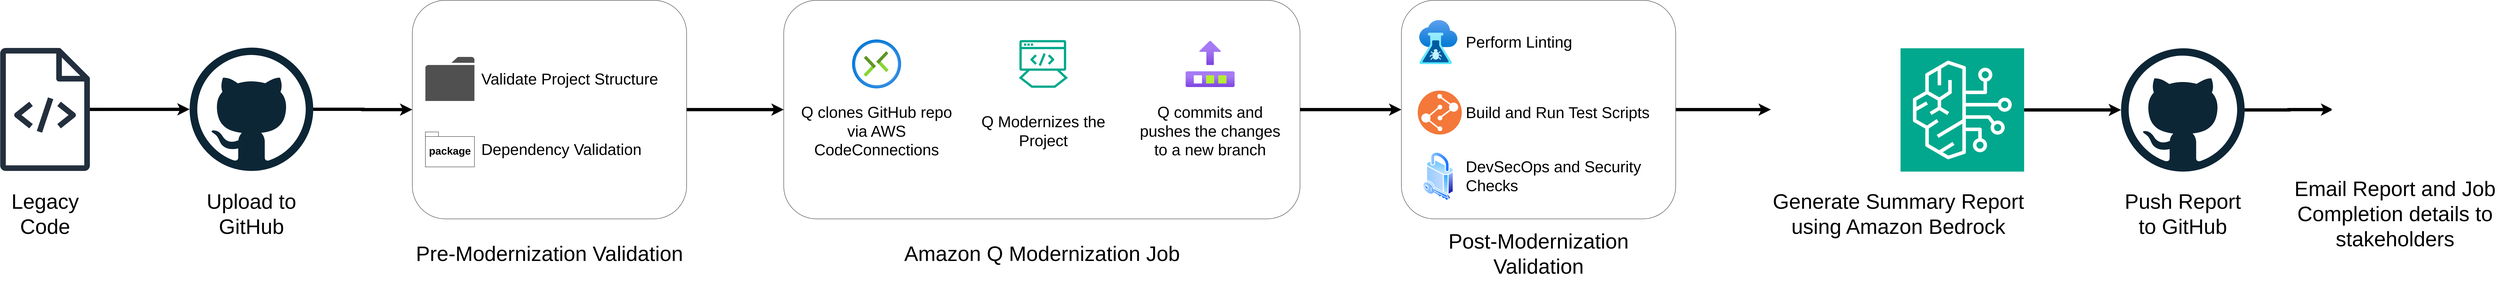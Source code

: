 <mxfile version="26.2.14">
  <diagram name="Page-1" id="h3pUtSSsdFnpB6aglskF">
    <mxGraphModel dx="8720" dy="4250" grid="0" gridSize="10" guides="1" tooltips="1" connect="1" arrows="1" fold="1" page="0" pageScale="1" pageWidth="4681" pageHeight="3300" math="0" shadow="0">
      <root>
        <mxCell id="0" />
        <mxCell id="1" parent="0" />
        <mxCell id="eEtUd1gLjFf5jMK5x4MM-9" style="edgeStyle=orthogonalEdgeStyle;rounded=0;orthogonalLoop=1;jettySize=auto;html=1;exitX=0.5;exitY=0;exitDx=0;exitDy=0;entryX=0.5;entryY=1;entryDx=0;entryDy=0;strokeWidth=10;" edge="1" parent="1" source="eEtUd1gLjFf5jMK5x4MM-1" target="CUMH2ot100d4xSnpaqMg-24">
          <mxGeometry relative="1" as="geometry" />
        </mxCell>
        <mxCell id="eEtUd1gLjFf5jMK5x4MM-1" value="" style="rounded=1;whiteSpace=wrap;html=1;direction=south;" vertex="1" parent="1">
          <mxGeometry x="2501" y="720" width="1579" height="670" as="geometry" />
        </mxCell>
        <mxCell id="CUMH2ot100d4xSnpaqMg-2" value="" style="sketch=0;outlineConnect=0;fontColor=#232F3E;gradientColor=none;fillColor=#232F3D;strokeColor=none;dashed=0;verticalLabelPosition=bottom;verticalAlign=top;align=center;html=1;fontSize=12;fontStyle=0;aspect=fixed;pointerEvents=1;shape=mxgraph.aws4.source_code;" parent="1" vertex="1">
          <mxGeometry x="104" y="866" width="275.5" height="377" as="geometry" />
        </mxCell>
        <mxCell id="CUMH2ot100d4xSnpaqMg-3" value="&lt;font style=&quot;font-size: 64px;&quot;&gt;Legacy Code&lt;/font&gt;" style="text;html=1;align=center;verticalAlign=middle;whiteSpace=wrap;rounded=0;" parent="1" vertex="1">
          <mxGeometry x="104" y="1305" width="275.5" height="140" as="geometry" />
        </mxCell>
        <mxCell id="CUMH2ot100d4xSnpaqMg-11" style="edgeStyle=orthogonalEdgeStyle;rounded=0;orthogonalLoop=1;jettySize=auto;html=1;strokeWidth=10;" parent="1" source="CUMH2ot100d4xSnpaqMg-4" target="CUMH2ot100d4xSnpaqMg-10" edge="1">
          <mxGeometry relative="1" as="geometry" />
        </mxCell>
        <mxCell id="CUMH2ot100d4xSnpaqMg-4" value="" style="dashed=0;outlineConnect=0;html=1;align=center;labelPosition=center;verticalLabelPosition=bottom;verticalAlign=top;shape=mxgraph.weblogos.github" parent="1" vertex="1">
          <mxGeometry x="684" y="865" width="378" height="378" as="geometry" />
        </mxCell>
        <mxCell id="CUMH2ot100d4xSnpaqMg-6" value="" style="endArrow=classic;html=1;rounded=0;strokeWidth=10;" parent="1" source="CUMH2ot100d4xSnpaqMg-2" target="CUMH2ot100d4xSnpaqMg-4" edge="1">
          <mxGeometry width="50" height="50" relative="1" as="geometry">
            <mxPoint x="1424" y="1300" as="sourcePoint" />
            <mxPoint x="1474" y="1250" as="targetPoint" />
          </mxGeometry>
        </mxCell>
        <mxCell id="CUMH2ot100d4xSnpaqMg-8" value="&lt;font style=&quot;font-size: 64px;&quot;&gt;Upload to GitHub&lt;/font&gt;" style="text;html=1;align=center;verticalAlign=middle;whiteSpace=wrap;rounded=0;" parent="1" vertex="1">
          <mxGeometry x="693" y="1265" width="360" height="220" as="geometry" />
        </mxCell>
        <mxCell id="eEtUd1gLjFf5jMK5x4MM-2" style="edgeStyle=orthogonalEdgeStyle;rounded=0;orthogonalLoop=1;jettySize=auto;html=1;exitX=0.5;exitY=0;exitDx=0;exitDy=0;strokeWidth=10;" edge="1" parent="1" source="CUMH2ot100d4xSnpaqMg-10" target="eEtUd1gLjFf5jMK5x4MM-1">
          <mxGeometry relative="1" as="geometry" />
        </mxCell>
        <mxCell id="CUMH2ot100d4xSnpaqMg-10" value="" style="rounded=1;whiteSpace=wrap;html=1;direction=south;" parent="1" vertex="1">
          <mxGeometry x="1365" y="720" width="839" height="670" as="geometry" />
        </mxCell>
        <mxCell id="CUMH2ot100d4xSnpaqMg-12" value="&lt;font style=&quot;font-size: 64px;&quot;&gt;Pre-Modernization Validation&lt;/font&gt;" style="text;html=1;align=center;verticalAlign=middle;whiteSpace=wrap;rounded=0;" parent="1" vertex="1">
          <mxGeometry x="1365" y="1387" width="839" height="220" as="geometry" />
        </mxCell>
        <mxCell id="CUMH2ot100d4xSnpaqMg-13" value="" style="sketch=0;pointerEvents=1;shadow=0;dashed=0;html=1;strokeColor=none;fillColor=#505050;labelPosition=center;verticalLabelPosition=bottom;verticalAlign=top;outlineConnect=0;align=center;shape=mxgraph.office.concepts.folder;aspect=fixed;" parent="1" vertex="1">
          <mxGeometry x="1405" y="893.5" width="150" height="135" as="geometry" />
        </mxCell>
        <mxCell id="CUMH2ot100d4xSnpaqMg-14" value="&lt;font style=&quot;font-size: 48px;&quot;&gt;Validate Project Structure&lt;/font&gt;" style="text;html=1;align=left;verticalAlign=middle;whiteSpace=wrap;rounded=0;" parent="1" vertex="1">
          <mxGeometry x="1574" y="851" width="590" height="220" as="geometry" />
        </mxCell>
        <mxCell id="CUMH2ot100d4xSnpaqMg-15" value="package" style="shape=folder;fontStyle=1;spacingTop=10;tabWidth=40;tabHeight=14;tabPosition=left;html=1;whiteSpace=wrap;aspect=fixed;fontSize=32;" parent="1" vertex="1">
          <mxGeometry x="1405" y="1123.5" width="150" height="107.14" as="geometry" />
        </mxCell>
        <mxCell id="CUMH2ot100d4xSnpaqMg-16" value="&lt;font style=&quot;font-size: 48px;&quot;&gt;Dependency Validation&lt;/font&gt;" style="text;html=1;align=left;verticalAlign=middle;whiteSpace=wrap;rounded=0;" parent="1" vertex="1">
          <mxGeometry x="1574" y="1067.07" width="590" height="220" as="geometry" />
        </mxCell>
        <mxCell id="CUMH2ot100d4xSnpaqMg-20" value="" style="sketch=0;outlineConnect=0;fontColor=#232F3E;gradientColor=none;fillColor=light-dark(#01A88D,#FFFFFF);strokeColor=none;dashed=0;verticalLabelPosition=bottom;verticalAlign=top;align=center;html=1;fontSize=12;fontStyle=0;aspect=fixed;shape=mxgraph.aws4.mainframe_modernization_developer;" parent="1" vertex="1">
          <mxGeometry x="3220" y="840" width="150" height="150" as="geometry" />
        </mxCell>
        <mxCell id="CUMH2ot100d4xSnpaqMg-23" value="&lt;font style=&quot;font-size: 64px;&quot;&gt;Amazon Q Modernization Job&lt;/font&gt;" style="text;html=1;align=center;verticalAlign=middle;whiteSpace=wrap;rounded=0;" parent="1" vertex="1">
          <mxGeometry x="2743.5" y="1387" width="1094" height="220" as="geometry" />
        </mxCell>
        <mxCell id="CUMH2ot100d4xSnpaqMg-35" style="edgeStyle=orthogonalEdgeStyle;rounded=0;orthogonalLoop=1;jettySize=auto;html=1;exitX=0.5;exitY=0;exitDx=0;exitDy=0;strokeWidth=10;" parent="1" source="CUMH2ot100d4xSnpaqMg-24" target="CUMH2ot100d4xSnpaqMg-34" edge="1">
          <mxGeometry relative="1" as="geometry" />
        </mxCell>
        <mxCell id="CUMH2ot100d4xSnpaqMg-24" value="" style="rounded=1;whiteSpace=wrap;html=1;direction=south;" parent="1" vertex="1">
          <mxGeometry x="4390" y="720" width="839" height="670" as="geometry" />
        </mxCell>
        <mxCell id="CUMH2ot100d4xSnpaqMg-26" value="&lt;font style=&quot;font-size: 64px;&quot;&gt;Post-Modernization Validation&lt;/font&gt;" style="text;html=1;align=center;verticalAlign=middle;whiteSpace=wrap;rounded=0;" parent="1" vertex="1">
          <mxGeometry x="4390" y="1387" width="839" height="220" as="geometry" />
        </mxCell>
        <mxCell id="CUMH2ot100d4xSnpaqMg-28" value="" style="image;aspect=fixed;html=1;points=[];align=center;fontSize=12;image=img/lib/azure2/devops/CloudTest.svg;imageBackground=none;imageBorder=none;" parent="1" vertex="1">
          <mxGeometry x="4444.5" y="780.5" width="116.73" height="135" as="geometry" />
        </mxCell>
        <mxCell id="CUMH2ot100d4xSnpaqMg-29" value="&lt;font style=&quot;font-size: 48px;&quot;&gt;Perform Linting&lt;/font&gt;" style="text;html=1;align=left;verticalAlign=middle;whiteSpace=wrap;rounded=0;" parent="1" vertex="1">
          <mxGeometry x="4584.5" y="738" width="590" height="220" as="geometry" />
        </mxCell>
        <mxCell id="CUMH2ot100d4xSnpaqMg-30" value="" style="image;aspect=fixed;perimeter=ellipsePerimeter;html=1;align=center;shadow=0;dashed=0;fontColor=#4277BB;labelBackgroundColor=default;fontSize=12;spacingTop=3;image=img/lib/ibm/devops/build_test.svg;" parent="1" vertex="1">
          <mxGeometry x="4439.93" y="996.57" width="135" height="135" as="geometry" />
        </mxCell>
        <mxCell id="CUMH2ot100d4xSnpaqMg-31" value="&lt;font style=&quot;font-size: 48px;&quot;&gt;Build and Run Test Scripts&lt;/font&gt;" style="text;html=1;align=left;verticalAlign=middle;whiteSpace=wrap;rounded=0;" parent="1" vertex="1">
          <mxGeometry x="4584.5" y="954.07" width="590" height="220" as="geometry" />
        </mxCell>
        <mxCell id="CUMH2ot100d4xSnpaqMg-34" value="" style="shape=image;html=1;verticalAlign=top;verticalLabelPosition=bottom;labelBackgroundColor=#ffffff;imageAspect=0;aspect=fixed;image=https://cdn1.iconfinder.com/data/icons/office-icons-17/512/ilustracoes_04-12-128.png;clipPath=inset(10.94% 18.75% 5.47% 16.41%);" parent="1" vertex="1">
          <mxGeometry x="5520" y="866" width="293.215" height="378" as="geometry" />
        </mxCell>
        <mxCell id="CUMH2ot100d4xSnpaqMg-36" value="&lt;font style=&quot;font-size: 64px;&quot;&gt;Generate Summary Report using Amazon Bedrock&lt;/font&gt;" style="text;html=1;align=center;verticalAlign=middle;whiteSpace=wrap;rounded=0;" parent="1" vertex="1">
          <mxGeometry x="5520" y="1265" width="780" height="220" as="geometry" />
        </mxCell>
        <mxCell id="CUMH2ot100d4xSnpaqMg-42" style="edgeStyle=orthogonalEdgeStyle;rounded=0;orthogonalLoop=1;jettySize=auto;html=1;exitX=1;exitY=0.5;exitDx=0;exitDy=0;exitPerimeter=0;strokeWidth=10;" parent="1" source="CUMH2ot100d4xSnpaqMg-37" target="CUMH2ot100d4xSnpaqMg-41" edge="1">
          <mxGeometry relative="1" as="geometry" />
        </mxCell>
        <mxCell id="CUMH2ot100d4xSnpaqMg-37" value="" style="sketch=0;points=[[0,0,0],[0.25,0,0],[0.5,0,0],[0.75,0,0],[1,0,0],[0,1,0],[0.25,1,0],[0.5,1,0],[0.75,1,0],[1,1,0],[0,0.25,0],[0,0.5,0],[0,0.75,0],[1,0.25,0],[1,0.5,0],[1,0.75,0]];outlineConnect=0;fontColor=#232F3E;fillColor=#01A88D;strokeColor=#ffffff;dashed=0;verticalLabelPosition=bottom;verticalAlign=top;align=center;html=1;fontSize=12;fontStyle=0;aspect=fixed;shape=mxgraph.aws4.resourceIcon;resIcon=mxgraph.aws4.bedrock;" parent="1" vertex="1">
          <mxGeometry x="5916.61" y="867" width="378" height="378" as="geometry" />
        </mxCell>
        <mxCell id="CUMH2ot100d4xSnpaqMg-40" value="" style="html=1;verticalLabelPosition=bottom;labelBackgroundColor=default;verticalAlign=top;shadow=0;dashed=0;strokeWidth=10;shape=mxgraph.ios7.misc.add;fillColor=light-dark(#FFFFFF,#FFFFFF);strokeColor=light-dark(#ffffff, #000000);sketch=0;aspect=fixed;gradientColor=none;" parent="1" vertex="1">
          <mxGeometry x="5804.61" y="999" width="110" height="110" as="geometry" />
        </mxCell>
        <mxCell id="CUMH2ot100d4xSnpaqMg-46" style="edgeStyle=orthogonalEdgeStyle;rounded=0;orthogonalLoop=1;jettySize=auto;html=1;strokeWidth=10;" parent="1" source="CUMH2ot100d4xSnpaqMg-41" target="CUMH2ot100d4xSnpaqMg-45" edge="1">
          <mxGeometry relative="1" as="geometry" />
        </mxCell>
        <mxCell id="CUMH2ot100d4xSnpaqMg-41" value="" style="dashed=0;outlineConnect=0;html=1;align=center;labelPosition=center;verticalLabelPosition=bottom;verticalAlign=top;shape=mxgraph.weblogos.github" parent="1" vertex="1">
          <mxGeometry x="6591" y="867" width="378" height="378" as="geometry" />
        </mxCell>
        <mxCell id="CUMH2ot100d4xSnpaqMg-43" value="&lt;font style=&quot;font-size: 64px;&quot;&gt;Push Report to GitHub&lt;/font&gt;" style="text;html=1;align=center;verticalAlign=middle;whiteSpace=wrap;rounded=0;" parent="1" vertex="1">
          <mxGeometry x="6591" y="1265" width="378" height="220" as="geometry" />
        </mxCell>
        <mxCell id="CUMH2ot100d4xSnpaqMg-45" value="" style="html=1;verticalLabelPosition=bottom;align=center;labelBackgroundColor=#ffffff;verticalAlign=top;strokeWidth=10;strokeColor=light-dark(#FFFFFF,#FFFFFF);shadow=0;dashed=0;shape=mxgraph.ios7.icons.mail;aspect=fixed;" parent="1" vertex="1">
          <mxGeometry x="7240" y="951.05" width="378" height="207.9" as="geometry" />
        </mxCell>
        <mxCell id="CUMH2ot100d4xSnpaqMg-47" value="&lt;font style=&quot;font-size: 64px;&quot;&gt;Email Report and Job Completion details to stakeholders&lt;/font&gt;" style="text;html=1;align=center;verticalAlign=middle;whiteSpace=wrap;rounded=0;" parent="1" vertex="1">
          <mxGeometry x="7109" y="1265" width="640" height="220" as="geometry" />
        </mxCell>
        <mxCell id="eEtUd1gLjFf5jMK5x4MM-4" value="" style="image;aspect=fixed;html=1;points=[];align=center;image=img/lib/azure2/networking/Connections.svg;imageBackground=none;" vertex="1" parent="1">
          <mxGeometry x="2710" y="840" width="150" height="150" as="geometry" />
        </mxCell>
        <mxCell id="eEtUd1gLjFf5jMK5x4MM-5" value="&lt;font style=&quot;font-size: 48px;&quot;&gt;Q clones GitHub repo via AWS CodeConnections&lt;/font&gt;" style="text;html=1;align=center;verticalAlign=middle;whiteSpace=wrap;rounded=0;" vertex="1" parent="1">
          <mxGeometry x="2550" y="1010.64" width="470" height="220" as="geometry" />
        </mxCell>
        <mxCell id="eEtUd1gLjFf5jMK5x4MM-6" value="&lt;font style=&quot;font-size: 48px;&quot;&gt;Q Modernizes the Project&lt;/font&gt;" style="text;html=1;align=center;verticalAlign=middle;whiteSpace=wrap;rounded=0;" vertex="1" parent="1">
          <mxGeometry x="3060" y="1010.64" width="470" height="220" as="geometry" />
        </mxCell>
        <mxCell id="eEtUd1gLjFf5jMK5x4MM-7" value="" style="image;aspect=fixed;html=1;points=[];align=center;fontSize=12;image=img/lib/azure2/general/Commit.svg;" vertex="1" parent="1">
          <mxGeometry x="3730" y="844.17" width="150" height="141.67" as="geometry" />
        </mxCell>
        <mxCell id="eEtUd1gLjFf5jMK5x4MM-8" value="&lt;font style=&quot;font-size: 48px;&quot;&gt;Q commits and pushes the changes to a new branch&lt;/font&gt;" style="text;html=1;align=center;verticalAlign=middle;whiteSpace=wrap;rounded=0;" vertex="1" parent="1">
          <mxGeometry x="3570" y="1010.64" width="470" height="220" as="geometry" />
        </mxCell>
        <mxCell id="eEtUd1gLjFf5jMK5x4MM-10" value="" style="image;aspect=fixed;perimeter=ellipsePerimeter;html=1;align=center;shadow=0;dashed=0;spacingTop=3;image=img/lib/active_directory/security.svg;" vertex="1" parent="1">
          <mxGeometry x="4455.61" y="1184" width="94.5" height="150" as="geometry" />
        </mxCell>
        <mxCell id="eEtUd1gLjFf5jMK5x4MM-11" value="&lt;font style=&quot;font-size: 48px;&quot;&gt;DevSecOps and Security Checks&lt;/font&gt;" style="text;html=1;align=left;verticalAlign=middle;whiteSpace=wrap;rounded=0;" vertex="1" parent="1">
          <mxGeometry x="4584.5" y="1149" width="590" height="220" as="geometry" />
        </mxCell>
      </root>
    </mxGraphModel>
  </diagram>
</mxfile>
